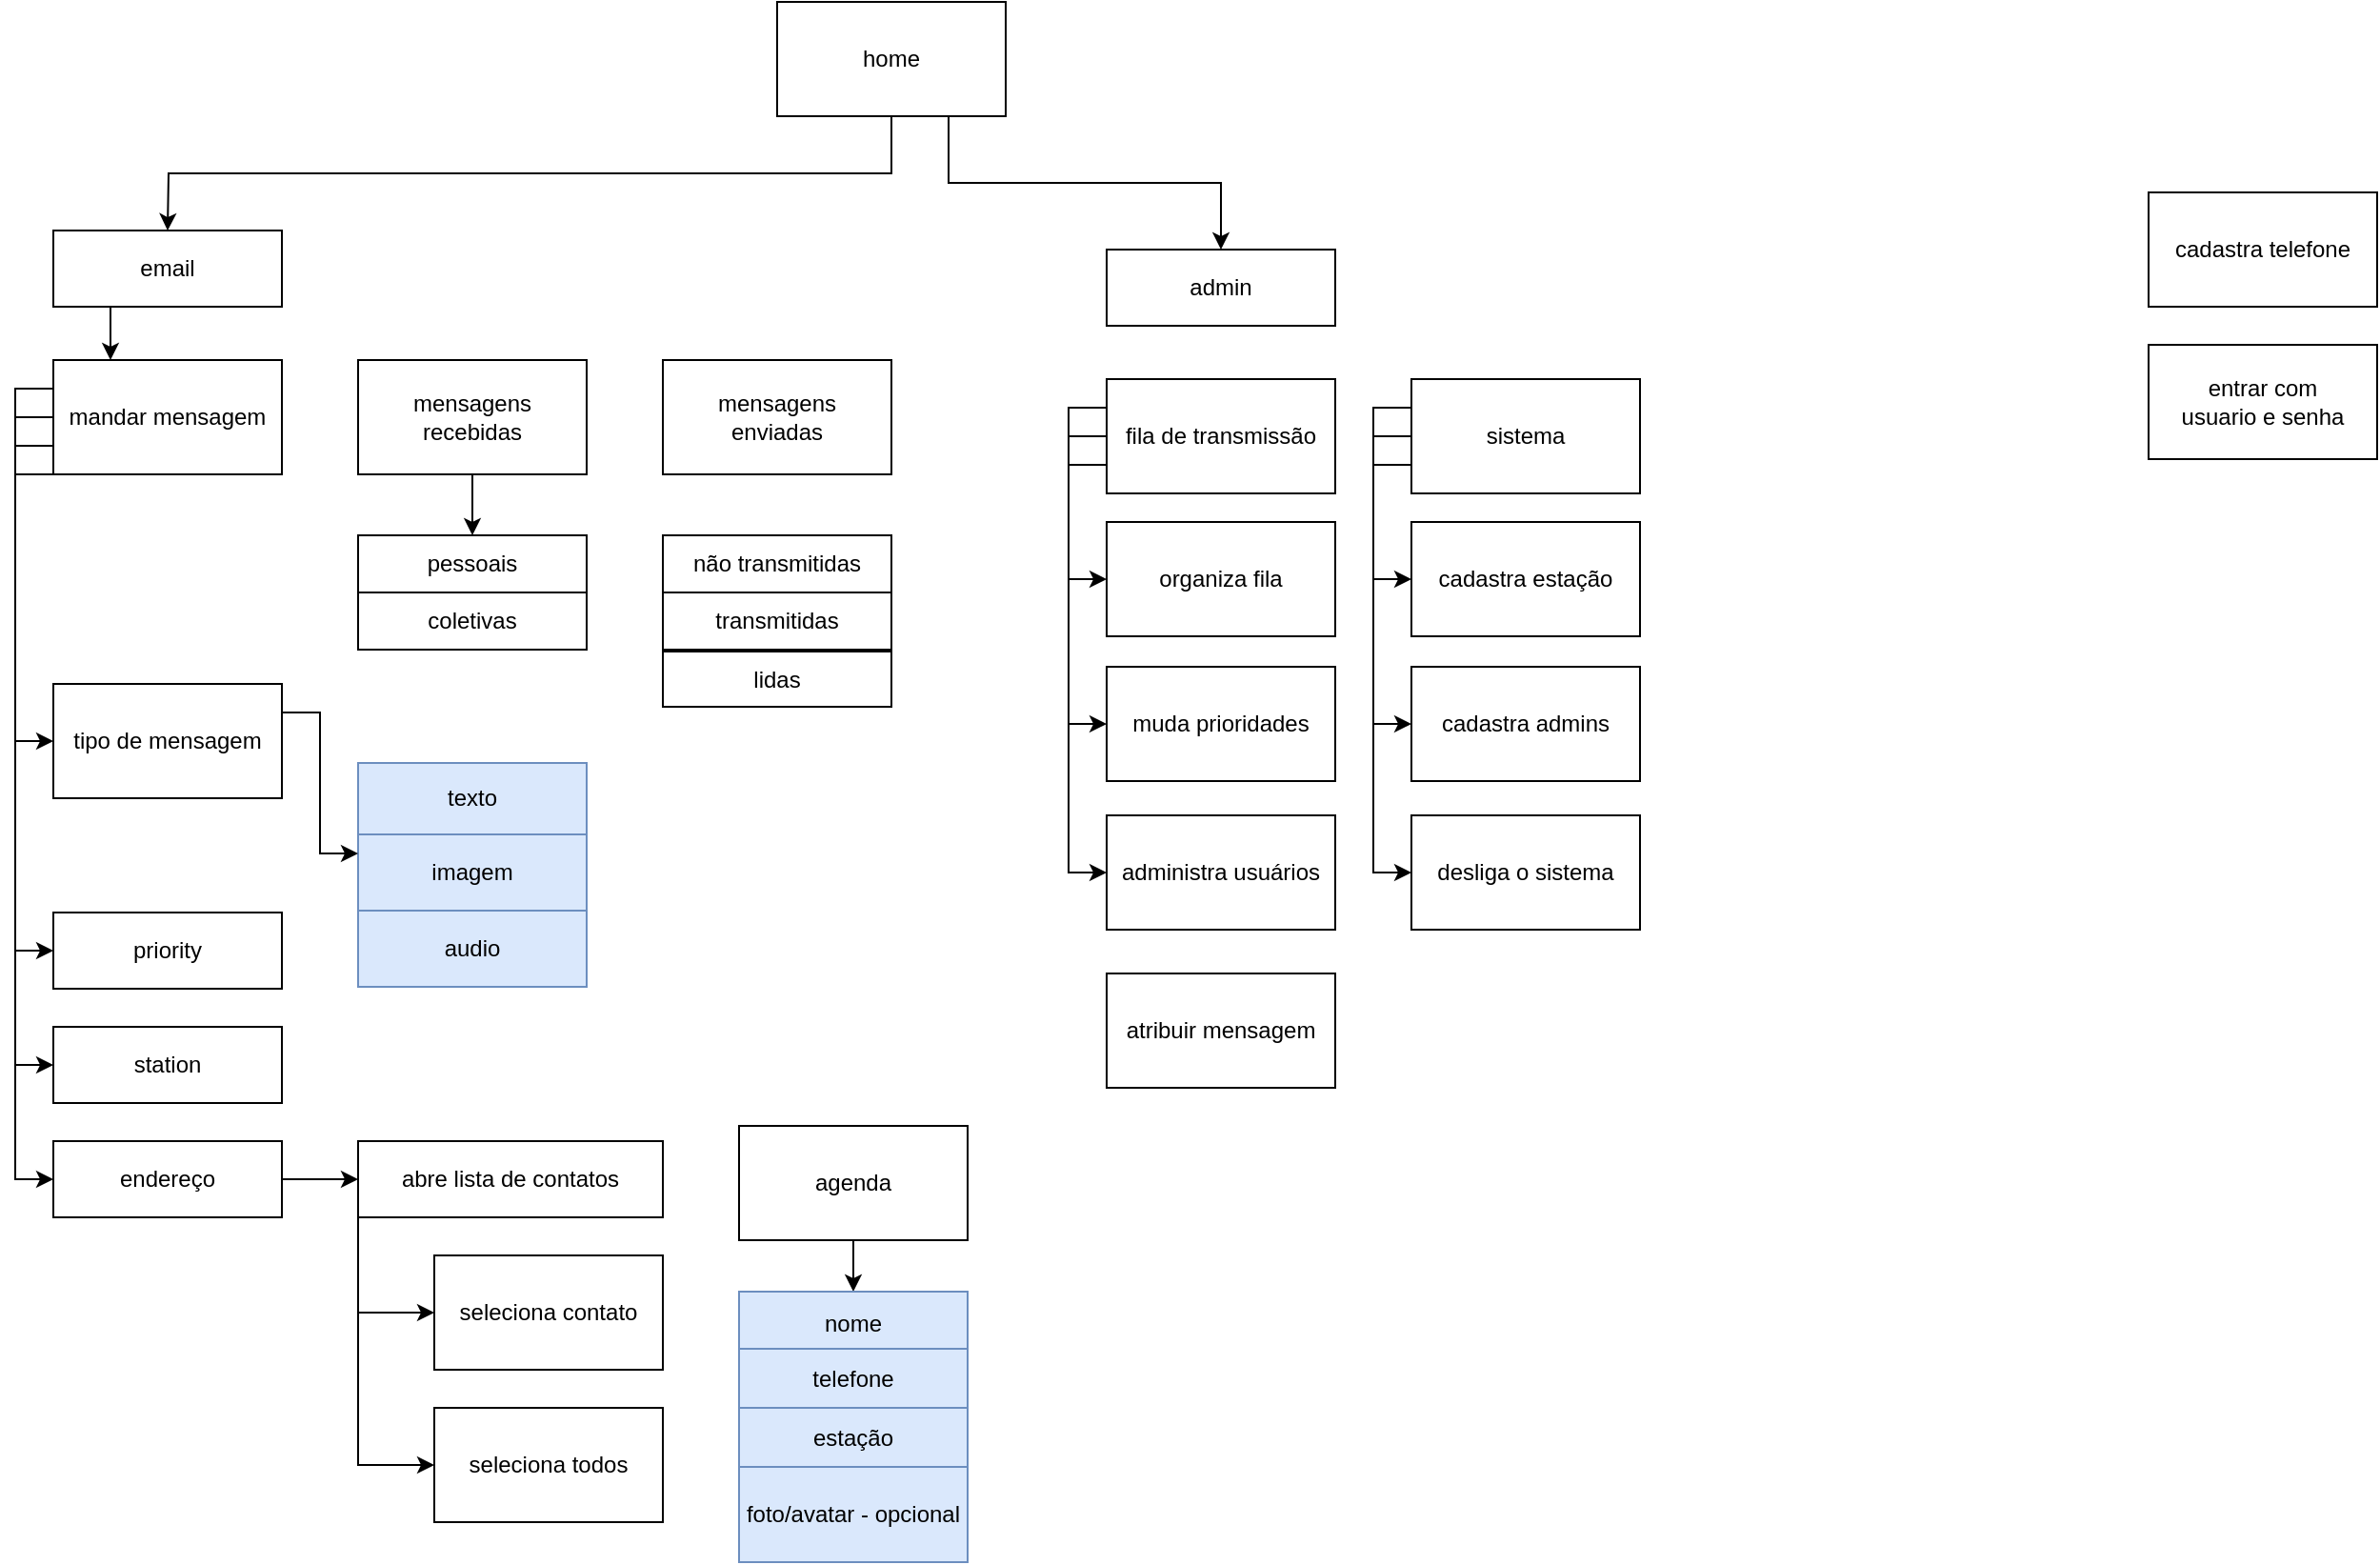 <mxfile version="13.6.9" type="github" pages="2">
  <diagram id="g7c_GHesMCIOPnkJEdXZ" name="Page-1">
    <mxGraphModel dx="1157" dy="634" grid="1" gridSize="10" guides="1" tooltips="1" connect="1" arrows="1" fold="1" page="1" pageScale="1" pageWidth="827" pageHeight="1169" math="0" shadow="0">
      <root>
        <mxCell id="0" />
        <mxCell id="1" parent="0" />
        <mxCell id="BR5eN3wDMFa7yCFhATpI-165" style="edgeStyle=orthogonalEdgeStyle;rounded=0;orthogonalLoop=1;jettySize=auto;html=1;exitX=0;exitY=0.75;exitDx=0;exitDy=0;entryX=0;entryY=0.5;entryDx=0;entryDy=0;" parent="1" source="BR5eN3wDMFa7yCFhATpI-3" target="BR5eN3wDMFa7yCFhATpI-162" edge="1">
          <mxGeometry relative="1" as="geometry" />
        </mxCell>
        <mxCell id="BR5eN3wDMFa7yCFhATpI-166" style="edgeStyle=orthogonalEdgeStyle;rounded=0;orthogonalLoop=1;jettySize=auto;html=1;exitX=0;exitY=0.5;exitDx=0;exitDy=0;entryX=0;entryY=0.5;entryDx=0;entryDy=0;" parent="1" source="BR5eN3wDMFa7yCFhATpI-3" target="BR5eN3wDMFa7yCFhATpI-142" edge="1">
          <mxGeometry relative="1" as="geometry" />
        </mxCell>
        <mxCell id="BR5eN3wDMFa7yCFhATpI-167" style="edgeStyle=orthogonalEdgeStyle;rounded=0;orthogonalLoop=1;jettySize=auto;html=1;exitX=0;exitY=0.25;exitDx=0;exitDy=0;entryX=0;entryY=0.5;entryDx=0;entryDy=0;" parent="1" source="BR5eN3wDMFa7yCFhATpI-3" target="BR5eN3wDMFa7yCFhATpI-8" edge="1">
          <mxGeometry relative="1" as="geometry" />
        </mxCell>
        <mxCell id="BR5eN3wDMFa7yCFhATpI-168" style="edgeStyle=orthogonalEdgeStyle;rounded=0;orthogonalLoop=1;jettySize=auto;html=1;exitX=0;exitY=1;exitDx=0;exitDy=0;entryX=0;entryY=0.5;entryDx=0;entryDy=0;" parent="1" source="BR5eN3wDMFa7yCFhATpI-3" target="BR5eN3wDMFa7yCFhATpI-148" edge="1">
          <mxGeometry relative="1" as="geometry">
            <Array as="points">
              <mxPoint x="20" y="258" />
              <mxPoint x="20" y="628" />
            </Array>
          </mxGeometry>
        </mxCell>
        <mxCell id="BR5eN3wDMFa7yCFhATpI-3" value="mandar mensagem" style="rounded=0;whiteSpace=wrap;html=1;" parent="1" vertex="1">
          <mxGeometry x="40" y="198" width="120" height="60" as="geometry" />
        </mxCell>
        <mxCell id="BR5eN3wDMFa7yCFhATpI-5" value="texto" style="rounded=0;whiteSpace=wrap;html=1;fillColor=#dae8fc;strokeColor=#6c8ebf;" parent="1" vertex="1">
          <mxGeometry x="200" y="409.5" width="120" height="37.5" as="geometry" />
        </mxCell>
        <mxCell id="BR5eN3wDMFa7yCFhATpI-6" value="imagem" style="rounded=0;whiteSpace=wrap;html=1;fillColor=#dae8fc;strokeColor=#6c8ebf;" parent="1" vertex="1">
          <mxGeometry x="200" y="447" width="120" height="40" as="geometry" />
        </mxCell>
        <mxCell id="BR5eN3wDMFa7yCFhATpI-7" value="audio" style="rounded=0;whiteSpace=wrap;html=1;fillColor=#dae8fc;strokeColor=#6c8ebf;" parent="1" vertex="1">
          <mxGeometry x="200" y="487" width="120" height="40" as="geometry" />
        </mxCell>
        <mxCell id="BR5eN3wDMFa7yCFhATpI-8" value="station" style="rounded=0;whiteSpace=wrap;html=1;" parent="1" vertex="1">
          <mxGeometry x="40" y="548" width="120" height="40" as="geometry" />
        </mxCell>
        <mxCell id="BR5eN3wDMFa7yCFhATpI-142" value="priority" style="rounded=0;whiteSpace=wrap;html=1;" parent="1" vertex="1">
          <mxGeometry x="40" y="488" width="120" height="40" as="geometry" />
        </mxCell>
        <mxCell id="6cBSwd_j-WNA6CGlCiIj-2" style="edgeStyle=orthogonalEdgeStyle;rounded=0;orthogonalLoop=1;jettySize=auto;html=1;exitX=0;exitY=0.25;exitDx=0;exitDy=0;entryX=0;entryY=0.5;entryDx=0;entryDy=0;" parent="1" source="BR5eN3wDMFa7yCFhATpI-143" target="BR5eN3wDMFa7yCFhATpI-171" edge="1">
          <mxGeometry relative="1" as="geometry" />
        </mxCell>
        <mxCell id="6cBSwd_j-WNA6CGlCiIj-3" style="edgeStyle=orthogonalEdgeStyle;rounded=0;orthogonalLoop=1;jettySize=auto;html=1;exitX=0;exitY=0.5;exitDx=0;exitDy=0;entryX=0;entryY=0.5;entryDx=0;entryDy=0;" parent="1" source="BR5eN3wDMFa7yCFhATpI-143" target="BR5eN3wDMFa7yCFhATpI-188" edge="1">
          <mxGeometry relative="1" as="geometry" />
        </mxCell>
        <mxCell id="6cBSwd_j-WNA6CGlCiIj-4" style="edgeStyle=orthogonalEdgeStyle;rounded=0;orthogonalLoop=1;jettySize=auto;html=1;exitX=0;exitY=0.75;exitDx=0;exitDy=0;entryX=0;entryY=0.5;entryDx=0;entryDy=0;" parent="1" source="BR5eN3wDMFa7yCFhATpI-143" target="BR5eN3wDMFa7yCFhATpI-189" edge="1">
          <mxGeometry relative="1" as="geometry" />
        </mxCell>
        <mxCell id="BR5eN3wDMFa7yCFhATpI-143" value="fila de transmissão" style="rounded=0;whiteSpace=wrap;html=1;" parent="1" vertex="1">
          <mxGeometry x="593" y="208" width="120" height="60" as="geometry" />
        </mxCell>
        <mxCell id="6cBSwd_j-WNA6CGlCiIj-5" style="edgeStyle=orthogonalEdgeStyle;rounded=0;orthogonalLoop=1;jettySize=auto;html=1;exitX=0;exitY=0.25;exitDx=0;exitDy=0;entryX=0;entryY=0.5;entryDx=0;entryDy=0;" parent="1" source="BR5eN3wDMFa7yCFhATpI-145" target="BR5eN3wDMFa7yCFhATpI-179" edge="1">
          <mxGeometry relative="1" as="geometry" />
        </mxCell>
        <mxCell id="6cBSwd_j-WNA6CGlCiIj-6" style="edgeStyle=orthogonalEdgeStyle;rounded=0;orthogonalLoop=1;jettySize=auto;html=1;exitX=0;exitY=0.5;exitDx=0;exitDy=0;entryX=0;entryY=0.5;entryDx=0;entryDy=0;" parent="1" source="BR5eN3wDMFa7yCFhATpI-145" target="BR5eN3wDMFa7yCFhATpI-181" edge="1">
          <mxGeometry relative="1" as="geometry" />
        </mxCell>
        <mxCell id="6cBSwd_j-WNA6CGlCiIj-7" style="edgeStyle=orthogonalEdgeStyle;rounded=0;orthogonalLoop=1;jettySize=auto;html=1;exitX=0;exitY=0.75;exitDx=0;exitDy=0;entryX=0;entryY=0.5;entryDx=0;entryDy=0;" parent="1" source="BR5eN3wDMFa7yCFhATpI-145" target="BR5eN3wDMFa7yCFhATpI-190" edge="1">
          <mxGeometry relative="1" as="geometry" />
        </mxCell>
        <mxCell id="BR5eN3wDMFa7yCFhATpI-145" value="sistema" style="whiteSpace=wrap;html=1;" parent="1" vertex="1">
          <mxGeometry x="753" y="208" width="120" height="60" as="geometry" />
        </mxCell>
        <mxCell id="BR5eN3wDMFa7yCFhATpI-147" style="edgeStyle=orthogonalEdgeStyle;rounded=0;orthogonalLoop=1;jettySize=auto;html=1;exitX=0.5;exitY=1;exitDx=0;exitDy=0;" parent="1" source="BR5eN3wDMFa7yCFhATpI-7" target="BR5eN3wDMFa7yCFhATpI-7" edge="1">
          <mxGeometry relative="1" as="geometry" />
        </mxCell>
        <mxCell id="BR5eN3wDMFa7yCFhATpI-148" value="endereço" style="rounded=0;whiteSpace=wrap;html=1;" parent="1" vertex="1">
          <mxGeometry x="40" y="608" width="120" height="40" as="geometry" />
        </mxCell>
        <mxCell id="6cBSwd_j-WNA6CGlCiIj-24" style="edgeStyle=orthogonalEdgeStyle;rounded=0;orthogonalLoop=1;jettySize=auto;html=1;exitX=0.5;exitY=1;exitDx=0;exitDy=0;entryX=0.5;entryY=0;entryDx=0;entryDy=0;" parent="1" source="BR5eN3wDMFa7yCFhATpI-149" target="6cBSwd_j-WNA6CGlCiIj-21" edge="1">
          <mxGeometry relative="1" as="geometry" />
        </mxCell>
        <mxCell id="BR5eN3wDMFa7yCFhATpI-149" value="mensagens &lt;br&gt;recebidas" style="rounded=0;whiteSpace=wrap;html=1;" parent="1" vertex="1">
          <mxGeometry x="200" y="198" width="120" height="60" as="geometry" />
        </mxCell>
        <mxCell id="BR5eN3wDMFa7yCFhATpI-159" style="edgeStyle=orthogonalEdgeStyle;rounded=0;orthogonalLoop=1;jettySize=auto;html=1;exitX=0;exitY=1;exitDx=0;exitDy=0;entryX=0;entryY=0.5;entryDx=0;entryDy=0;" parent="1" source="BR5eN3wDMFa7yCFhATpI-154" target="BR5eN3wDMFa7yCFhATpI-155" edge="1">
          <mxGeometry relative="1" as="geometry">
            <Array as="points">
              <mxPoint x="200" y="698" />
            </Array>
          </mxGeometry>
        </mxCell>
        <mxCell id="BR5eN3wDMFa7yCFhATpI-160" style="edgeStyle=orthogonalEdgeStyle;rounded=0;orthogonalLoop=1;jettySize=auto;html=1;exitX=0;exitY=1;exitDx=0;exitDy=0;entryX=0;entryY=0.5;entryDx=0;entryDy=0;" parent="1" source="BR5eN3wDMFa7yCFhATpI-154" target="BR5eN3wDMFa7yCFhATpI-156" edge="1">
          <mxGeometry relative="1" as="geometry" />
        </mxCell>
        <mxCell id="BR5eN3wDMFa7yCFhATpI-154" value="abre lista de contatos" style="rounded=0;whiteSpace=wrap;html=1;" parent="1" vertex="1">
          <mxGeometry x="200" y="608" width="160" height="40" as="geometry" />
        </mxCell>
        <mxCell id="BR5eN3wDMFa7yCFhATpI-155" value="seleciona contato" style="rounded=0;whiteSpace=wrap;html=1;" parent="1" vertex="1">
          <mxGeometry x="240" y="668" width="120" height="60" as="geometry" />
        </mxCell>
        <mxCell id="BR5eN3wDMFa7yCFhATpI-156" value="seleciona todos" style="rounded=0;whiteSpace=wrap;html=1;" parent="1" vertex="1">
          <mxGeometry x="240" y="748" width="120" height="60" as="geometry" />
        </mxCell>
        <mxCell id="BR5eN3wDMFa7yCFhATpI-157" value="" style="endArrow=classic;html=1;exitX=1;exitY=0.5;exitDx=0;exitDy=0;" parent="1" source="BR5eN3wDMFa7yCFhATpI-148" edge="1">
          <mxGeometry width="50" height="50" relative="1" as="geometry">
            <mxPoint x="300" y="668" as="sourcePoint" />
            <mxPoint x="200" y="628" as="targetPoint" />
          </mxGeometry>
        </mxCell>
        <mxCell id="BR5eN3wDMFa7yCFhATpI-164" style="edgeStyle=orthogonalEdgeStyle;rounded=0;orthogonalLoop=1;jettySize=auto;html=1;exitX=1;exitY=0.25;exitDx=0;exitDy=0;entryX=0;entryY=0.25;entryDx=0;entryDy=0;" parent="1" source="BR5eN3wDMFa7yCFhATpI-162" target="BR5eN3wDMFa7yCFhATpI-6" edge="1">
          <mxGeometry relative="1" as="geometry" />
        </mxCell>
        <mxCell id="BR5eN3wDMFa7yCFhATpI-162" value="tipo de mensagem" style="rounded=0;whiteSpace=wrap;html=1;" parent="1" vertex="1">
          <mxGeometry x="40" y="368" width="120" height="60" as="geometry" />
        </mxCell>
        <mxCell id="BR5eN3wDMFa7yCFhATpI-171" value="organiza fila" style="rounded=0;whiteSpace=wrap;html=1;" parent="1" vertex="1">
          <mxGeometry x="593" y="283" width="120" height="60" as="geometry" />
        </mxCell>
        <mxCell id="6cBSwd_j-WNA6CGlCiIj-8" style="edgeStyle=orthogonalEdgeStyle;rounded=0;orthogonalLoop=1;jettySize=auto;html=1;exitX=0.5;exitY=1;exitDx=0;exitDy=0;entryX=0.5;entryY=0;entryDx=0;entryDy=0;" parent="1" source="BR5eN3wDMFa7yCFhATpI-172" target="BR5eN3wDMFa7yCFhATpI-173" edge="1">
          <mxGeometry relative="1" as="geometry" />
        </mxCell>
        <mxCell id="BR5eN3wDMFa7yCFhATpI-172" value="agenda" style="rounded=0;whiteSpace=wrap;html=1;" parent="1" vertex="1">
          <mxGeometry x="400" y="600" width="120" height="60" as="geometry" />
        </mxCell>
        <mxCell id="BR5eN3wDMFa7yCFhATpI-173" value="nome" style="rounded=0;whiteSpace=wrap;html=1;fillColor=#dae8fc;strokeColor=#6c8ebf;" parent="1" vertex="1">
          <mxGeometry x="400" y="687" width="120" height="33" as="geometry" />
        </mxCell>
        <mxCell id="BR5eN3wDMFa7yCFhATpI-174" value="telefone" style="rounded=0;whiteSpace=wrap;html=1;fillColor=#dae8fc;strokeColor=#6c8ebf;" parent="1" vertex="1">
          <mxGeometry x="400" y="717" width="120" height="31" as="geometry" />
        </mxCell>
        <mxCell id="BR5eN3wDMFa7yCFhATpI-176" style="edgeStyle=orthogonalEdgeStyle;rounded=0;orthogonalLoop=1;jettySize=auto;html=1;exitX=0.5;exitY=1;exitDx=0;exitDy=0;fillColor=#dae8fc;strokeColor=#6c8ebf;" parent="1" source="BR5eN3wDMFa7yCFhATpI-174" target="BR5eN3wDMFa7yCFhATpI-174" edge="1">
          <mxGeometry relative="1" as="geometry" />
        </mxCell>
        <mxCell id="BR5eN3wDMFa7yCFhATpI-177" value="estação" style="rounded=0;whiteSpace=wrap;html=1;fillColor=#dae8fc;strokeColor=#6c8ebf;" parent="1" vertex="1">
          <mxGeometry x="400" y="748" width="120" height="31" as="geometry" />
        </mxCell>
        <mxCell id="BR5eN3wDMFa7yCFhATpI-178" value="foto/avatar - opcional" style="rounded=0;whiteSpace=wrap;html=1;fillColor=#dae8fc;strokeColor=#6c8ebf;" parent="1" vertex="1">
          <mxGeometry x="400" y="779" width="120" height="50" as="geometry" />
        </mxCell>
        <mxCell id="BR5eN3wDMFa7yCFhATpI-179" value="cadastra estação" style="rounded=0;whiteSpace=wrap;html=1;" parent="1" vertex="1">
          <mxGeometry x="753" y="283" width="120" height="60" as="geometry" />
        </mxCell>
        <mxCell id="BR5eN3wDMFa7yCFhATpI-191" style="edgeStyle=orthogonalEdgeStyle;rounded=0;orthogonalLoop=1;jettySize=auto;html=1;exitX=0.5;exitY=1;exitDx=0;exitDy=0;entryX=0.5;entryY=0;entryDx=0;entryDy=0;" parent="1" source="BR5eN3wDMFa7yCFhATpI-180" edge="1">
          <mxGeometry relative="1" as="geometry">
            <mxPoint x="100" y="130" as="targetPoint" />
          </mxGeometry>
        </mxCell>
        <mxCell id="BR5eN3wDMFa7yCFhATpI-192" style="edgeStyle=orthogonalEdgeStyle;rounded=0;orthogonalLoop=1;jettySize=auto;html=1;exitX=0.75;exitY=1;exitDx=0;exitDy=0;" parent="1" source="BR5eN3wDMFa7yCFhATpI-180" target="BR5eN3wDMFa7yCFhATpI-187" edge="1">
          <mxGeometry relative="1" as="geometry" />
        </mxCell>
        <mxCell id="BR5eN3wDMFa7yCFhATpI-180" value="home" style="rounded=0;whiteSpace=wrap;html=1;" parent="1" vertex="1">
          <mxGeometry x="420" y="10" width="120" height="60" as="geometry" />
        </mxCell>
        <mxCell id="BR5eN3wDMFa7yCFhATpI-181" value="cadastra admins" style="rounded=0;whiteSpace=wrap;html=1;" parent="1" vertex="1">
          <mxGeometry x="753" y="359" width="120" height="60" as="geometry" />
        </mxCell>
        <mxCell id="BR5eN3wDMFa7yCFhATpI-194" style="edgeStyle=orthogonalEdgeStyle;rounded=0;orthogonalLoop=1;jettySize=auto;html=1;exitX=0.25;exitY=1;exitDx=0;exitDy=0;entryX=0.25;entryY=0;entryDx=0;entryDy=0;" parent="1" target="BR5eN3wDMFa7yCFhATpI-3" edge="1">
          <mxGeometry relative="1" as="geometry">
            <mxPoint x="70" y="170" as="sourcePoint" />
          </mxGeometry>
        </mxCell>
        <mxCell id="BR5eN3wDMFa7yCFhATpI-183" value="cadastra telefone" style="rounded=0;whiteSpace=wrap;html=1;" parent="1" vertex="1">
          <mxGeometry x="1140" y="110" width="120" height="60" as="geometry" />
        </mxCell>
        <mxCell id="BR5eN3wDMFa7yCFhATpI-185" value="entrar com &lt;br&gt;usuario e senha" style="rounded=0;whiteSpace=wrap;html=1;" parent="1" vertex="1">
          <mxGeometry x="1140" y="190" width="120" height="60" as="geometry" />
        </mxCell>
        <mxCell id="BR5eN3wDMFa7yCFhATpI-187" value="admin" style="rounded=0;whiteSpace=wrap;html=1;" parent="1" vertex="1">
          <mxGeometry x="593" y="140" width="120" height="40" as="geometry" />
        </mxCell>
        <mxCell id="BR5eN3wDMFa7yCFhATpI-188" value="muda prioridades" style="rounded=0;whiteSpace=wrap;html=1;" parent="1" vertex="1">
          <mxGeometry x="593" y="359" width="120" height="60" as="geometry" />
        </mxCell>
        <mxCell id="BR5eN3wDMFa7yCFhATpI-189" value="administra usuários" style="rounded=0;whiteSpace=wrap;html=1;" parent="1" vertex="1">
          <mxGeometry x="593" y="437" width="120" height="60" as="geometry" />
        </mxCell>
        <mxCell id="BR5eN3wDMFa7yCFhATpI-190" value="desliga o sistema" style="rounded=0;whiteSpace=wrap;html=1;" parent="1" vertex="1">
          <mxGeometry x="753" y="437" width="120" height="60" as="geometry" />
        </mxCell>
        <mxCell id="6cBSwd_j-WNA6CGlCiIj-19" value="atribuir mensagem" style="rounded=0;whiteSpace=wrap;html=1;" parent="1" vertex="1">
          <mxGeometry x="593" y="520" width="120" height="60" as="geometry" />
        </mxCell>
        <mxCell id="6cBSwd_j-WNA6CGlCiIj-21" value="pessoais" style="rounded=0;whiteSpace=wrap;html=1;" parent="1" vertex="1">
          <mxGeometry x="200" y="290" width="120" height="30" as="geometry" />
        </mxCell>
        <mxCell id="6cBSwd_j-WNA6CGlCiIj-23" value="coletivas" style="rounded=0;whiteSpace=wrap;html=1;" parent="1" vertex="1">
          <mxGeometry x="200" y="320" width="120" height="30" as="geometry" />
        </mxCell>
        <mxCell id="6cBSwd_j-WNA6CGlCiIj-25" value="mensagens &lt;br&gt;enviadas" style="rounded=0;whiteSpace=wrap;html=1;" parent="1" vertex="1">
          <mxGeometry x="360" y="198" width="120" height="60" as="geometry" />
        </mxCell>
        <mxCell id="6cBSwd_j-WNA6CGlCiIj-26" value="transmitidas" style="rounded=0;whiteSpace=wrap;html=1;" parent="1" vertex="1">
          <mxGeometry x="360" y="320" width="120" height="30" as="geometry" />
        </mxCell>
        <mxCell id="6cBSwd_j-WNA6CGlCiIj-27" value="lidas" style="rounded=0;whiteSpace=wrap;html=1;" parent="1" vertex="1">
          <mxGeometry x="360" y="351" width="120" height="29" as="geometry" />
        </mxCell>
        <mxCell id="6cBSwd_j-WNA6CGlCiIj-28" value="não transmitidas" style="rounded=0;whiteSpace=wrap;html=1;" parent="1" vertex="1">
          <mxGeometry x="360" y="290" width="120" height="30" as="geometry" />
        </mxCell>
        <mxCell id="plBp9kkPD8xGYtj1wmp--2" value="email" style="rounded=0;whiteSpace=wrap;html=1;" vertex="1" parent="1">
          <mxGeometry x="40" y="130" width="120" height="40" as="geometry" />
        </mxCell>
      </root>
    </mxGraphModel>
  </diagram>
  <diagram id="yYyDsez3Zi0EeHAuD_Hj" name="Page-2">
    <mxGraphModel dx="634" dy="439" grid="1" gridSize="10" guides="1" tooltips="1" connect="1" arrows="1" fold="1" page="1" pageScale="1" pageWidth="827" pageHeight="1169" math="0" shadow="0">
      <root>
        <mxCell id="4oK83UJz1MApXACUqrMY-0" />
        <mxCell id="4oK83UJz1MApXACUqrMY-1" parent="4oK83UJz1MApXACUqrMY-0" />
      </root>
    </mxGraphModel>
  </diagram>
</mxfile>
